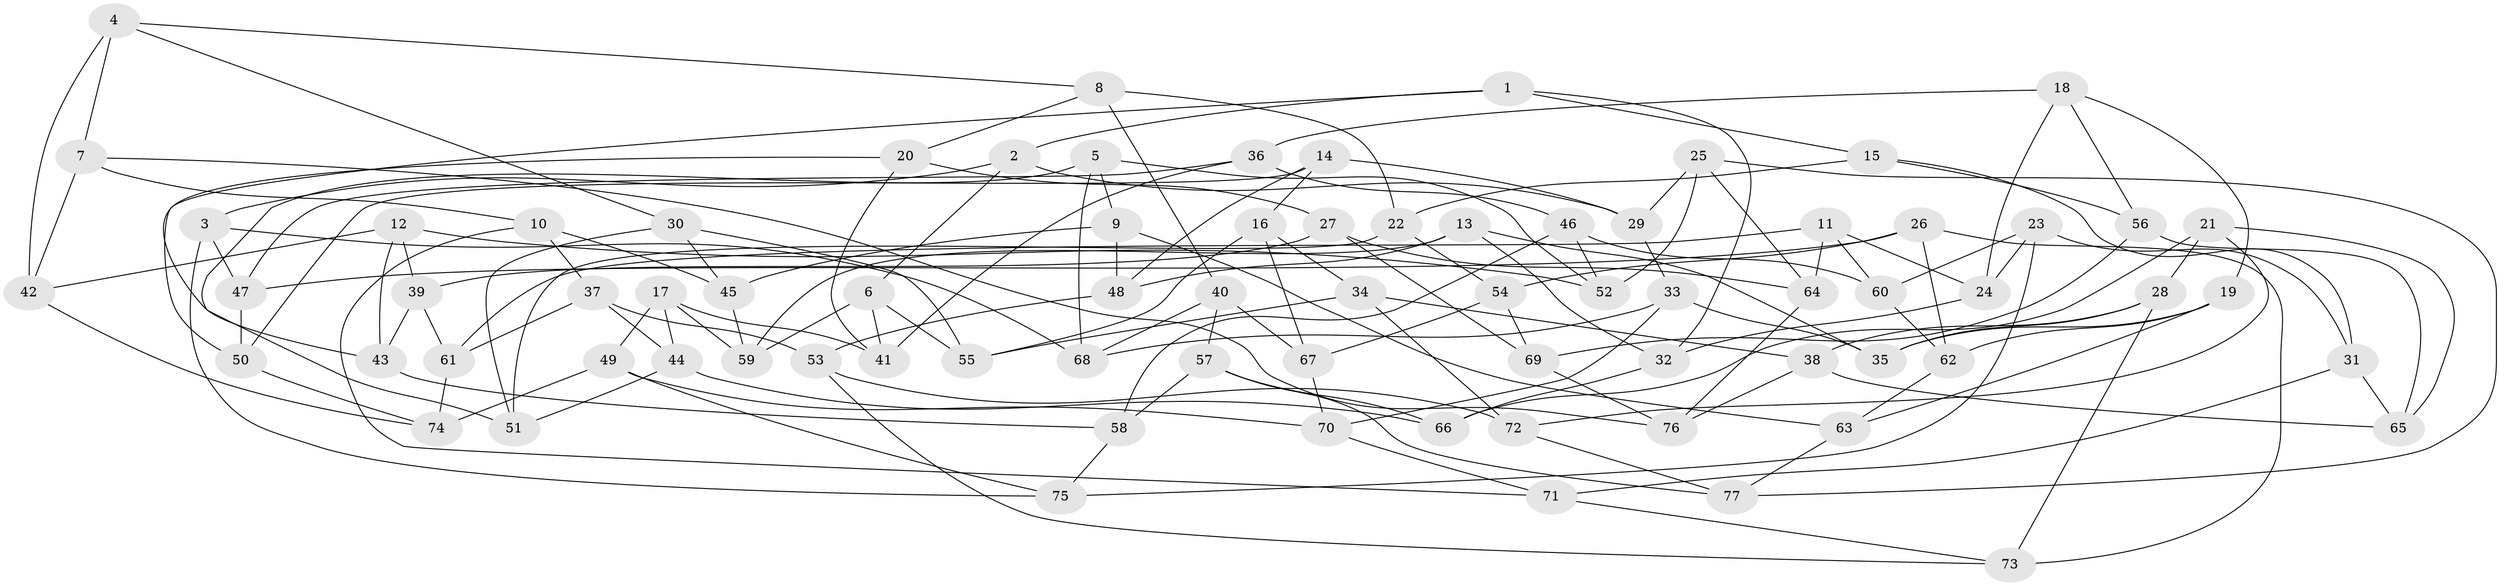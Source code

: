 // coarse degree distribution, {6: 0.5, 4: 0.32608695652173914, 5: 0.17391304347826086}
// Generated by graph-tools (version 1.1) at 2025/24/03/03/25 07:24:23]
// undirected, 77 vertices, 154 edges
graph export_dot {
graph [start="1"]
  node [color=gray90,style=filled];
  1;
  2;
  3;
  4;
  5;
  6;
  7;
  8;
  9;
  10;
  11;
  12;
  13;
  14;
  15;
  16;
  17;
  18;
  19;
  20;
  21;
  22;
  23;
  24;
  25;
  26;
  27;
  28;
  29;
  30;
  31;
  32;
  33;
  34;
  35;
  36;
  37;
  38;
  39;
  40;
  41;
  42;
  43;
  44;
  45;
  46;
  47;
  48;
  49;
  50;
  51;
  52;
  53;
  54;
  55;
  56;
  57;
  58;
  59;
  60;
  61;
  62;
  63;
  64;
  65;
  66;
  67;
  68;
  69;
  70;
  71;
  72;
  73;
  74;
  75;
  76;
  77;
  1 -- 2;
  1 -- 43;
  1 -- 32;
  1 -- 15;
  2 -- 29;
  2 -- 3;
  2 -- 6;
  3 -- 75;
  3 -- 68;
  3 -- 47;
  4 -- 7;
  4 -- 8;
  4 -- 42;
  4 -- 30;
  5 -- 52;
  5 -- 51;
  5 -- 68;
  5 -- 9;
  6 -- 55;
  6 -- 59;
  6 -- 41;
  7 -- 10;
  7 -- 42;
  7 -- 76;
  8 -- 22;
  8 -- 40;
  8 -- 20;
  9 -- 45;
  9 -- 63;
  9 -- 48;
  10 -- 37;
  10 -- 71;
  10 -- 45;
  11 -- 60;
  11 -- 64;
  11 -- 24;
  11 -- 61;
  12 -- 52;
  12 -- 43;
  12 -- 42;
  12 -- 39;
  13 -- 35;
  13 -- 59;
  13 -- 32;
  13 -- 48;
  14 -- 48;
  14 -- 16;
  14 -- 50;
  14 -- 29;
  15 -- 56;
  15 -- 22;
  15 -- 31;
  16 -- 34;
  16 -- 67;
  16 -- 55;
  17 -- 44;
  17 -- 49;
  17 -- 41;
  17 -- 59;
  18 -- 36;
  18 -- 24;
  18 -- 56;
  18 -- 19;
  19 -- 62;
  19 -- 63;
  19 -- 35;
  20 -- 27;
  20 -- 41;
  20 -- 50;
  21 -- 72;
  21 -- 66;
  21 -- 28;
  21 -- 65;
  22 -- 54;
  22 -- 51;
  23 -- 31;
  23 -- 60;
  23 -- 24;
  23 -- 75;
  24 -- 32;
  25 -- 29;
  25 -- 52;
  25 -- 64;
  25 -- 77;
  26 -- 73;
  26 -- 47;
  26 -- 54;
  26 -- 62;
  27 -- 64;
  27 -- 69;
  27 -- 39;
  28 -- 73;
  28 -- 38;
  28 -- 35;
  29 -- 33;
  30 -- 55;
  30 -- 45;
  30 -- 51;
  31 -- 65;
  31 -- 71;
  32 -- 66;
  33 -- 35;
  33 -- 68;
  33 -- 70;
  34 -- 72;
  34 -- 38;
  34 -- 55;
  36 -- 41;
  36 -- 46;
  36 -- 47;
  37 -- 61;
  37 -- 53;
  37 -- 44;
  38 -- 76;
  38 -- 65;
  39 -- 61;
  39 -- 43;
  40 -- 67;
  40 -- 68;
  40 -- 57;
  42 -- 74;
  43 -- 58;
  44 -- 51;
  44 -- 66;
  45 -- 59;
  46 -- 60;
  46 -- 52;
  46 -- 58;
  47 -- 50;
  48 -- 53;
  49 -- 74;
  49 -- 70;
  49 -- 75;
  50 -- 74;
  53 -- 73;
  53 -- 72;
  54 -- 67;
  54 -- 69;
  56 -- 69;
  56 -- 65;
  57 -- 58;
  57 -- 66;
  57 -- 77;
  58 -- 75;
  60 -- 62;
  61 -- 74;
  62 -- 63;
  63 -- 77;
  64 -- 76;
  67 -- 70;
  69 -- 76;
  70 -- 71;
  71 -- 73;
  72 -- 77;
}
